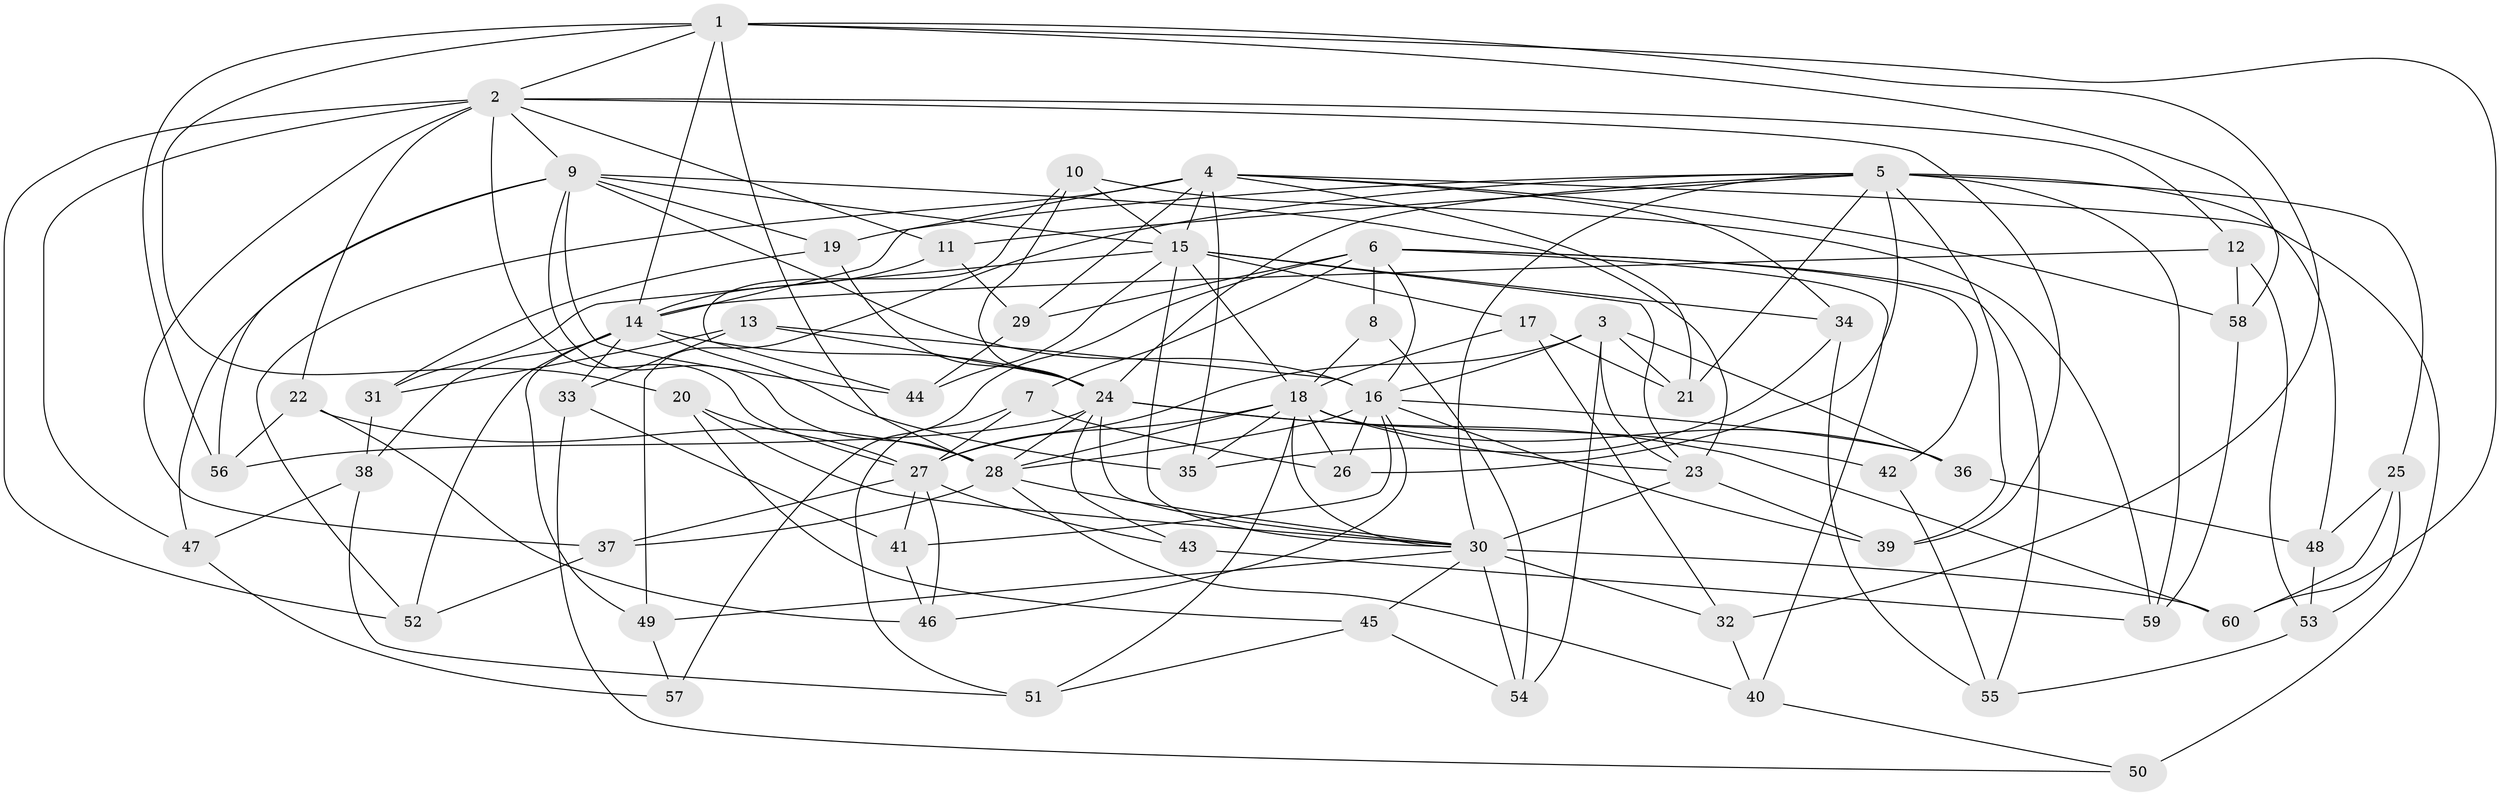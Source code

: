 // original degree distribution, {4: 1.0}
// Generated by graph-tools (version 1.1) at 2025/37/03/09/25 02:37:48]
// undirected, 60 vertices, 160 edges
graph export_dot {
graph [start="1"]
  node [color=gray90,style=filled];
  1;
  2;
  3;
  4;
  5;
  6;
  7;
  8;
  9;
  10;
  11;
  12;
  13;
  14;
  15;
  16;
  17;
  18;
  19;
  20;
  21;
  22;
  23;
  24;
  25;
  26;
  27;
  28;
  29;
  30;
  31;
  32;
  33;
  34;
  35;
  36;
  37;
  38;
  39;
  40;
  41;
  42;
  43;
  44;
  45;
  46;
  47;
  48;
  49;
  50;
  51;
  52;
  53;
  54;
  55;
  56;
  57;
  58;
  59;
  60;
  1 -- 2 [weight=2.0];
  1 -- 14 [weight=1.0];
  1 -- 20 [weight=1.0];
  1 -- 28 [weight=2.0];
  1 -- 32 [weight=1.0];
  1 -- 56 [weight=1.0];
  1 -- 58 [weight=1.0];
  1 -- 60 [weight=1.0];
  2 -- 9 [weight=1.0];
  2 -- 11 [weight=1.0];
  2 -- 12 [weight=1.0];
  2 -- 22 [weight=1.0];
  2 -- 27 [weight=1.0];
  2 -- 37 [weight=1.0];
  2 -- 39 [weight=1.0];
  2 -- 47 [weight=1.0];
  2 -- 52 [weight=2.0];
  3 -- 16 [weight=1.0];
  3 -- 21 [weight=1.0];
  3 -- 23 [weight=1.0];
  3 -- 27 [weight=3.0];
  3 -- 36 [weight=1.0];
  3 -- 54 [weight=1.0];
  4 -- 14 [weight=2.0];
  4 -- 15 [weight=2.0];
  4 -- 21 [weight=1.0];
  4 -- 29 [weight=1.0];
  4 -- 34 [weight=1.0];
  4 -- 35 [weight=1.0];
  4 -- 50 [weight=2.0];
  4 -- 52 [weight=1.0];
  4 -- 58 [weight=1.0];
  5 -- 11 [weight=1.0];
  5 -- 19 [weight=1.0];
  5 -- 21 [weight=1.0];
  5 -- 24 [weight=1.0];
  5 -- 25 [weight=1.0];
  5 -- 26 [weight=1.0];
  5 -- 30 [weight=1.0];
  5 -- 39 [weight=2.0];
  5 -- 48 [weight=1.0];
  5 -- 49 [weight=1.0];
  5 -- 59 [weight=1.0];
  6 -- 7 [weight=1.0];
  6 -- 8 [weight=2.0];
  6 -- 16 [weight=1.0];
  6 -- 29 [weight=1.0];
  6 -- 40 [weight=1.0];
  6 -- 42 [weight=1.0];
  6 -- 55 [weight=1.0];
  6 -- 57 [weight=2.0];
  7 -- 26 [weight=1.0];
  7 -- 27 [weight=1.0];
  7 -- 51 [weight=1.0];
  8 -- 18 [weight=1.0];
  8 -- 54 [weight=1.0];
  9 -- 15 [weight=1.0];
  9 -- 16 [weight=2.0];
  9 -- 19 [weight=1.0];
  9 -- 23 [weight=1.0];
  9 -- 28 [weight=1.0];
  9 -- 44 [weight=1.0];
  9 -- 47 [weight=1.0];
  9 -- 56 [weight=1.0];
  10 -- 15 [weight=1.0];
  10 -- 24 [weight=1.0];
  10 -- 44 [weight=1.0];
  10 -- 59 [weight=1.0];
  11 -- 14 [weight=1.0];
  11 -- 29 [weight=1.0];
  12 -- 14 [weight=1.0];
  12 -- 53 [weight=1.0];
  12 -- 58 [weight=1.0];
  13 -- 16 [weight=1.0];
  13 -- 24 [weight=1.0];
  13 -- 31 [weight=1.0];
  13 -- 33 [weight=1.0];
  14 -- 24 [weight=1.0];
  14 -- 33 [weight=1.0];
  14 -- 35 [weight=1.0];
  14 -- 38 [weight=1.0];
  14 -- 49 [weight=1.0];
  14 -- 52 [weight=2.0];
  15 -- 17 [weight=1.0];
  15 -- 18 [weight=2.0];
  15 -- 23 [weight=1.0];
  15 -- 30 [weight=1.0];
  15 -- 31 [weight=1.0];
  15 -- 34 [weight=1.0];
  15 -- 44 [weight=1.0];
  16 -- 26 [weight=1.0];
  16 -- 28 [weight=1.0];
  16 -- 36 [weight=1.0];
  16 -- 39 [weight=2.0];
  16 -- 41 [weight=1.0];
  16 -- 46 [weight=1.0];
  17 -- 18 [weight=1.0];
  17 -- 21 [weight=1.0];
  17 -- 32 [weight=1.0];
  18 -- 23 [weight=1.0];
  18 -- 26 [weight=1.0];
  18 -- 27 [weight=1.0];
  18 -- 28 [weight=1.0];
  18 -- 30 [weight=1.0];
  18 -- 35 [weight=1.0];
  18 -- 36 [weight=1.0];
  18 -- 51 [weight=1.0];
  19 -- 24 [weight=1.0];
  19 -- 31 [weight=1.0];
  20 -- 27 [weight=1.0];
  20 -- 30 [weight=1.0];
  20 -- 45 [weight=1.0];
  22 -- 28 [weight=1.0];
  22 -- 46 [weight=1.0];
  22 -- 56 [weight=1.0];
  23 -- 30 [weight=1.0];
  23 -- 39 [weight=1.0];
  24 -- 28 [weight=1.0];
  24 -- 30 [weight=1.0];
  24 -- 42 [weight=2.0];
  24 -- 43 [weight=1.0];
  24 -- 56 [weight=1.0];
  24 -- 60 [weight=1.0];
  25 -- 48 [weight=1.0];
  25 -- 53 [weight=1.0];
  25 -- 60 [weight=1.0];
  27 -- 37 [weight=1.0];
  27 -- 41 [weight=1.0];
  27 -- 43 [weight=2.0];
  27 -- 46 [weight=1.0];
  28 -- 30 [weight=1.0];
  28 -- 37 [weight=1.0];
  28 -- 40 [weight=1.0];
  29 -- 44 [weight=1.0];
  30 -- 32 [weight=1.0];
  30 -- 45 [weight=1.0];
  30 -- 49 [weight=1.0];
  30 -- 54 [weight=1.0];
  30 -- 60 [weight=1.0];
  31 -- 38 [weight=1.0];
  32 -- 40 [weight=1.0];
  33 -- 41 [weight=1.0];
  33 -- 50 [weight=1.0];
  34 -- 35 [weight=1.0];
  34 -- 55 [weight=1.0];
  36 -- 48 [weight=1.0];
  37 -- 52 [weight=1.0];
  38 -- 47 [weight=1.0];
  38 -- 51 [weight=1.0];
  40 -- 50 [weight=1.0];
  41 -- 46 [weight=1.0];
  42 -- 55 [weight=1.0];
  43 -- 59 [weight=1.0];
  45 -- 51 [weight=1.0];
  45 -- 54 [weight=1.0];
  47 -- 57 [weight=1.0];
  48 -- 53 [weight=1.0];
  49 -- 57 [weight=1.0];
  53 -- 55 [weight=1.0];
  58 -- 59 [weight=1.0];
}
